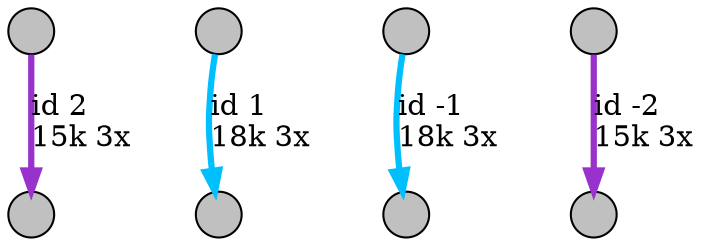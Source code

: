 digraph {
nodesep = 0.5;
node [shape = circle, label = "", height = 0.3];
"0" [style = "filled", fillcolor = "grey"];
"1" [style = "filled", fillcolor = "grey"];
"2" [style = "filled", fillcolor = "grey"];
"3" [style = "filled", fillcolor = "grey"];
"4" [style = "filled", fillcolor = "grey"];
"5" [style = "filled", fillcolor = "grey"];
"6" [style = "filled", fillcolor = "grey"];
"7" [style = "filled", fillcolor = "grey"];
"1" -> "2" [label = "id 1\l18k 3x", color = "deepskyblue1" , penwidth = 3] ;
"3" -> "4" [label = "id -1\l18k 3x", color = "deepskyblue1" , penwidth = 3] ;
"0" -> "5" [label = "id 2\l15k 3x", color = "darkorchid" , penwidth = 3] ;
"6" -> "7" [label = "id -2\l15k 3x", color = "darkorchid" , penwidth = 3] ;
}
